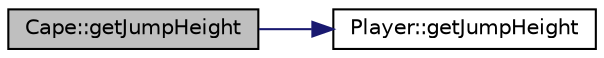 digraph G
{
  edge [fontname="Helvetica",fontsize="10",labelfontname="Helvetica",labelfontsize="10"];
  node [fontname="Helvetica",fontsize="10",shape=record];
  rankdir="LR";
  Node1 [label="Cape::getJumpHeight",height=0.2,width=0.4,color="black", fillcolor="grey75", style="filled" fontcolor="black"];
  Node1 -> Node2 [color="midnightblue",fontsize="10",style="solid",fontname="Helvetica"];
  Node2 [label="Player::getJumpHeight",height=0.2,width=0.4,color="black", fillcolor="white", style="filled",URL="$class_player.html#a4df8845cc35f7ef2d8aefbeffb141aed",tooltip="Get the jumping height value."];
}
